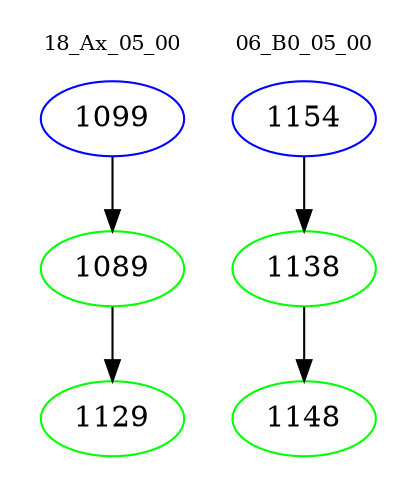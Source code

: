 digraph{
subgraph cluster_0 {
color = white
label = "18_Ax_05_00";
fontsize=10;
T0_1099 [label="1099", color="blue"]
T0_1099 -> T0_1089 [color="black"]
T0_1089 [label="1089", color="green"]
T0_1089 -> T0_1129 [color="black"]
T0_1129 [label="1129", color="green"]
}
subgraph cluster_1 {
color = white
label = "06_B0_05_00";
fontsize=10;
T1_1154 [label="1154", color="blue"]
T1_1154 -> T1_1138 [color="black"]
T1_1138 [label="1138", color="green"]
T1_1138 -> T1_1148 [color="black"]
T1_1148 [label="1148", color="green"]
}
}
